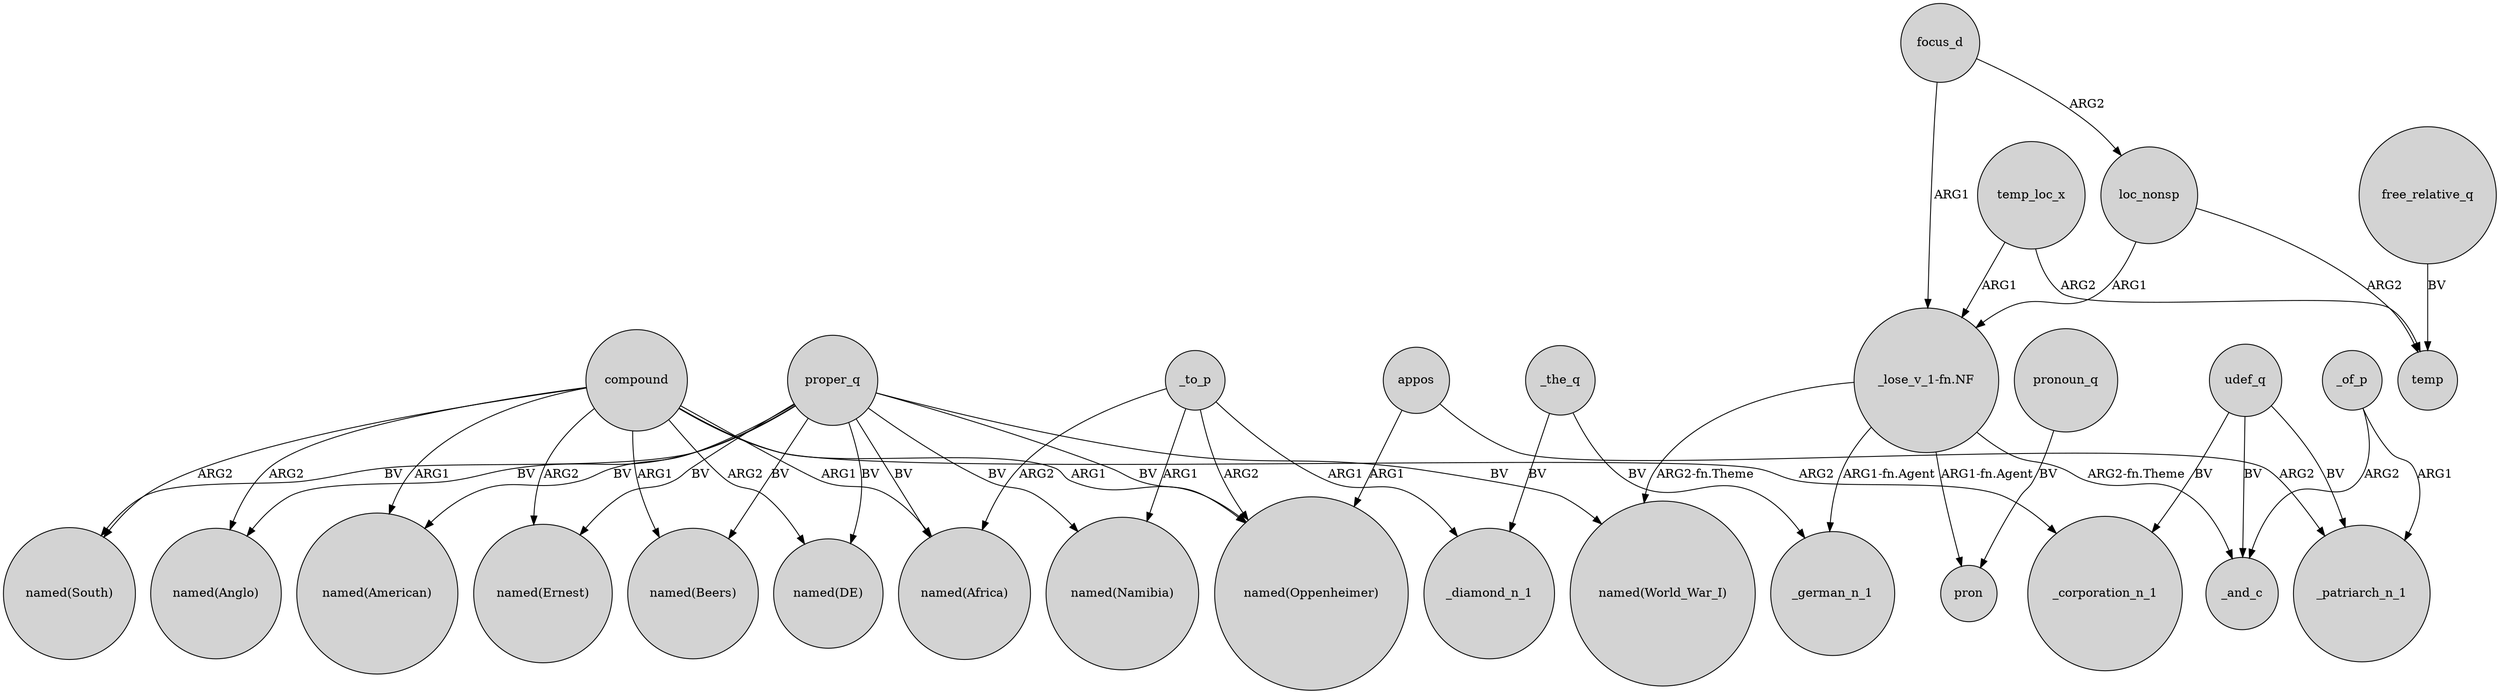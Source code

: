 digraph {
	node [shape=circle style=filled]
	compound -> "named(Ernest)" [label=ARG2]
	focus_d -> loc_nonsp [label=ARG2]
	compound -> "named(South)" [label=ARG2]
	proper_q -> "named(Oppenheimer)" [label=BV]
	proper_q -> "named(Africa)" [label=BV]
	_to_p -> _diamond_n_1 [label=ARG1]
	compound -> "named(Oppenheimer)" [label=ARG1]
	udef_q -> _patriarch_n_1 [label=BV]
	proper_q -> "named(American)" [label=BV]
	focus_d -> "_lose_v_1-fn.NF" [label=ARG1]
	"_lose_v_1-fn.NF" -> pron [label="ARG1-fn.Agent"]
	compound -> "named(American)" [label=ARG1]
	loc_nonsp -> "_lose_v_1-fn.NF" [label=ARG1]
	"_lose_v_1-fn.NF" -> "named(World_War_I)" [label="ARG2-fn.Theme"]
	_to_p -> "named(Namibia)" [label=ARG1]
	compound -> _corporation_n_1 [label=ARG2]
	_of_p -> _and_c [label=ARG2]
	compound -> "named(Africa)" [label=ARG1]
	_to_p -> "named(Africa)" [label=ARG2]
	proper_q -> "named(Beers)" [label=BV]
	compound -> "named(DE)" [label=ARG2]
	pronoun_q -> pron [label=BV]
	temp_loc_x -> "_lose_v_1-fn.NF" [label=ARG1]
	udef_q -> _corporation_n_1 [label=BV]
	temp_loc_x -> temp [label=ARG2]
	loc_nonsp -> temp [label=ARG2]
	_the_q -> _german_n_1 [label=BV]
	proper_q -> "named(DE)" [label=BV]
	_to_p -> "named(Oppenheimer)" [label=ARG2]
	proper_q -> "named(Ernest)" [label=BV]
	_of_p -> _patriarch_n_1 [label=ARG1]
	proper_q -> "named(Anglo)" [label=BV]
	"_lose_v_1-fn.NF" -> _german_n_1 [label="ARG1-fn.Agent"]
	compound -> "named(Beers)" [label=ARG1]
	proper_q -> "named(Namibia)" [label=BV]
	appos -> _patriarch_n_1 [label=ARG2]
	appos -> "named(Oppenheimer)" [label=ARG1]
	udef_q -> _and_c [label=BV]
	proper_q -> "named(South)" [label=BV]
	proper_q -> "named(World_War_I)" [label=BV]
	compound -> "named(Anglo)" [label=ARG2]
	free_relative_q -> temp [label=BV]
	_the_q -> _diamond_n_1 [label=BV]
	"_lose_v_1-fn.NF" -> _and_c [label="ARG2-fn.Theme"]
}
